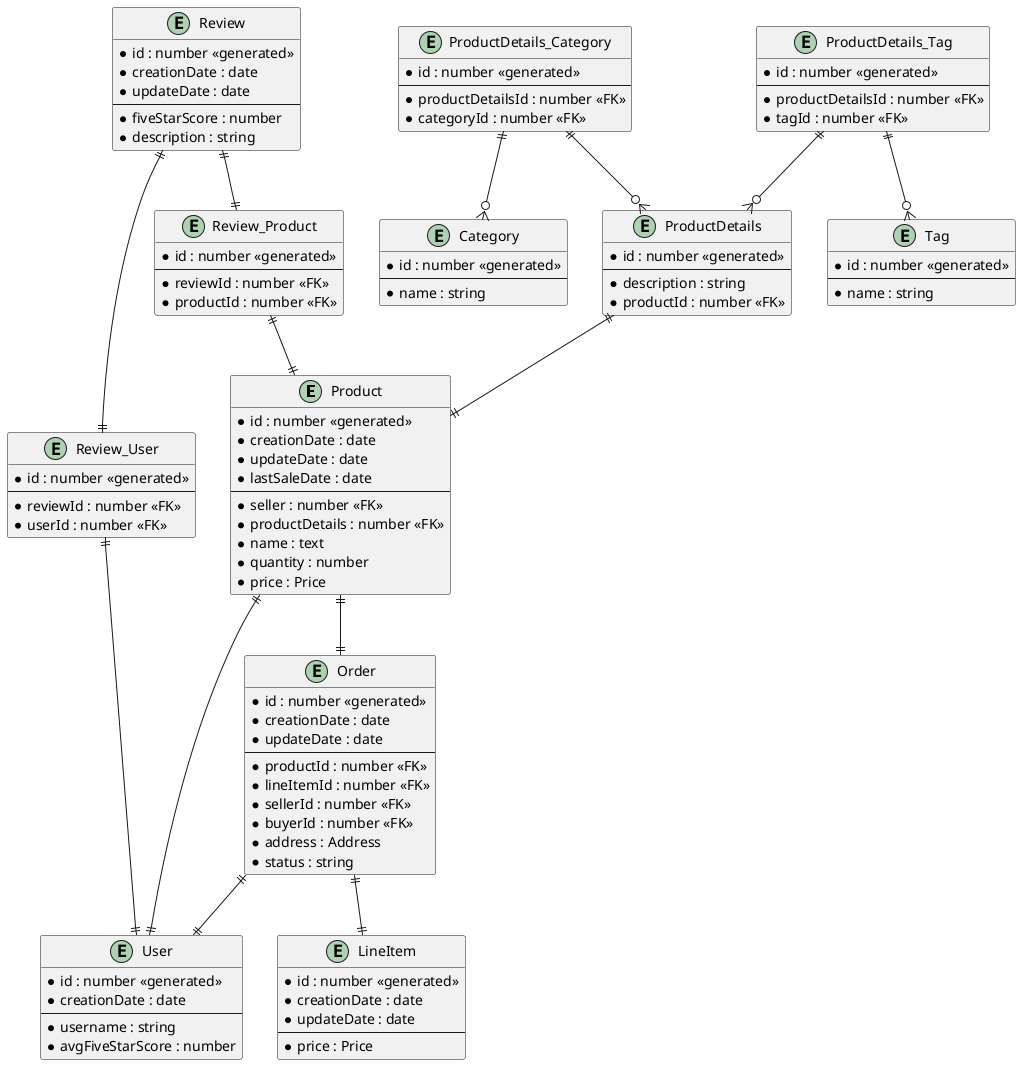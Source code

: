 @startuml
' skinparam linetype ortho

entity "Product" as product {
  *id : number <<generated>>
  *creationDate : date
  *updateDate : date
  *lastSaleDate : date
  --
  *seller : number <<FK>>
  *productDetails : number <<FK>>
  *name : text
  *quantity : number
  *price : Price
}

entity "ProductDetails" as productDetails {
  *id : number <<generated>>
  --
  *description : string
  *productId : number <<FK>>
}

entity "ProductDetails_Category" as productDetails_Category {
  *id : number <<generated>>
  --
  *productDetailsId : number <<FK>>
  *categoryId : number <<FK>>
}

entity "ProductDetails_Tag" as productDetails_Tag {
  *id : number <<generated>>
  --
  *productDetailsId : number <<FK>>
  *tagId : number <<FK>>
}

entity "Tag" as tag {
  *id : number <<generated>>
  --
  *name : string
}

entity "Category" as category {
  *id : number <<generated>>
  --
  *name : string
}

entity "Review" as review {
  *id : number <<generated>>
  *creationDate : date
  *updateDate : date
  --
  *fiveStarScore : number
  *description : string
}

entity "Review_Product" as review_Product {
  *id : number <<generated>>
  --
  *reviewId : number <<FK>>
  *productId : number <<FK>>
}

entity "Review_User" as review_User {
  *id : number <<generated>>
  --
  *reviewId : number <<FK>>
  *userId : number <<FK>>
}

entity "User" as user {
  *id : number <<generated>>
  *creationDate : date  
  --
  *username : string
  *avgFiveStarScore : number
}

entity "Order" as order {
  *id : number <<generated>>
  *creationDate : date
  *updateDate : date
  --
  *productId : number <<FK>>
  *lineItemId : number <<FK>>
  *sellerId : number <<FK>>
  *buyerId : number <<FK>>
  *address : Address
  *status : string
}

entity "LineItem" as lineItem {
  *id : number <<generated>>
  *creationDate : date
  *updateDate : date
  --
  *price : Price
}

productDetails_Tag ||--o{ tag
productDetails_Tag ||--o{ productDetails
productDetails_Category ||--o{ category
productDetails_Category ||--o{ productDetails
productDetails ||--|| product
review_Product ||--|| product
review_User ||--|| user
review ||--|| review_User
review ||--|| review_Product
order ||--|| lineItem
order ||--|| user
product ||--|| user
product ||--|| order
@enduml
